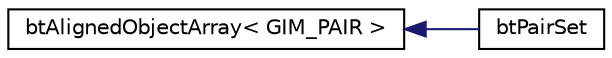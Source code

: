 digraph G
{
  edge [fontname="Helvetica",fontsize="10",labelfontname="Helvetica",labelfontsize="10"];
  node [fontname="Helvetica",fontsize="10",shape=record];
  rankdir=LR;
  Node1 [label="btAlignedObjectArray\< GIM_PAIR \>",height=0.2,width=0.4,color="black", fillcolor="white", style="filled",URL="$dc/df2/classbtAlignedObjectArray.html"];
  Node1 -> Node2 [dir=back,color="midnightblue",fontsize="10",style="solid",fontname="Helvetica"];
  Node2 [label="btPairSet",height=0.2,width=0.4,color="black", fillcolor="white", style="filled",URL="$d3/d89/classbtPairSet.html",tooltip="A pairset array."];
}
